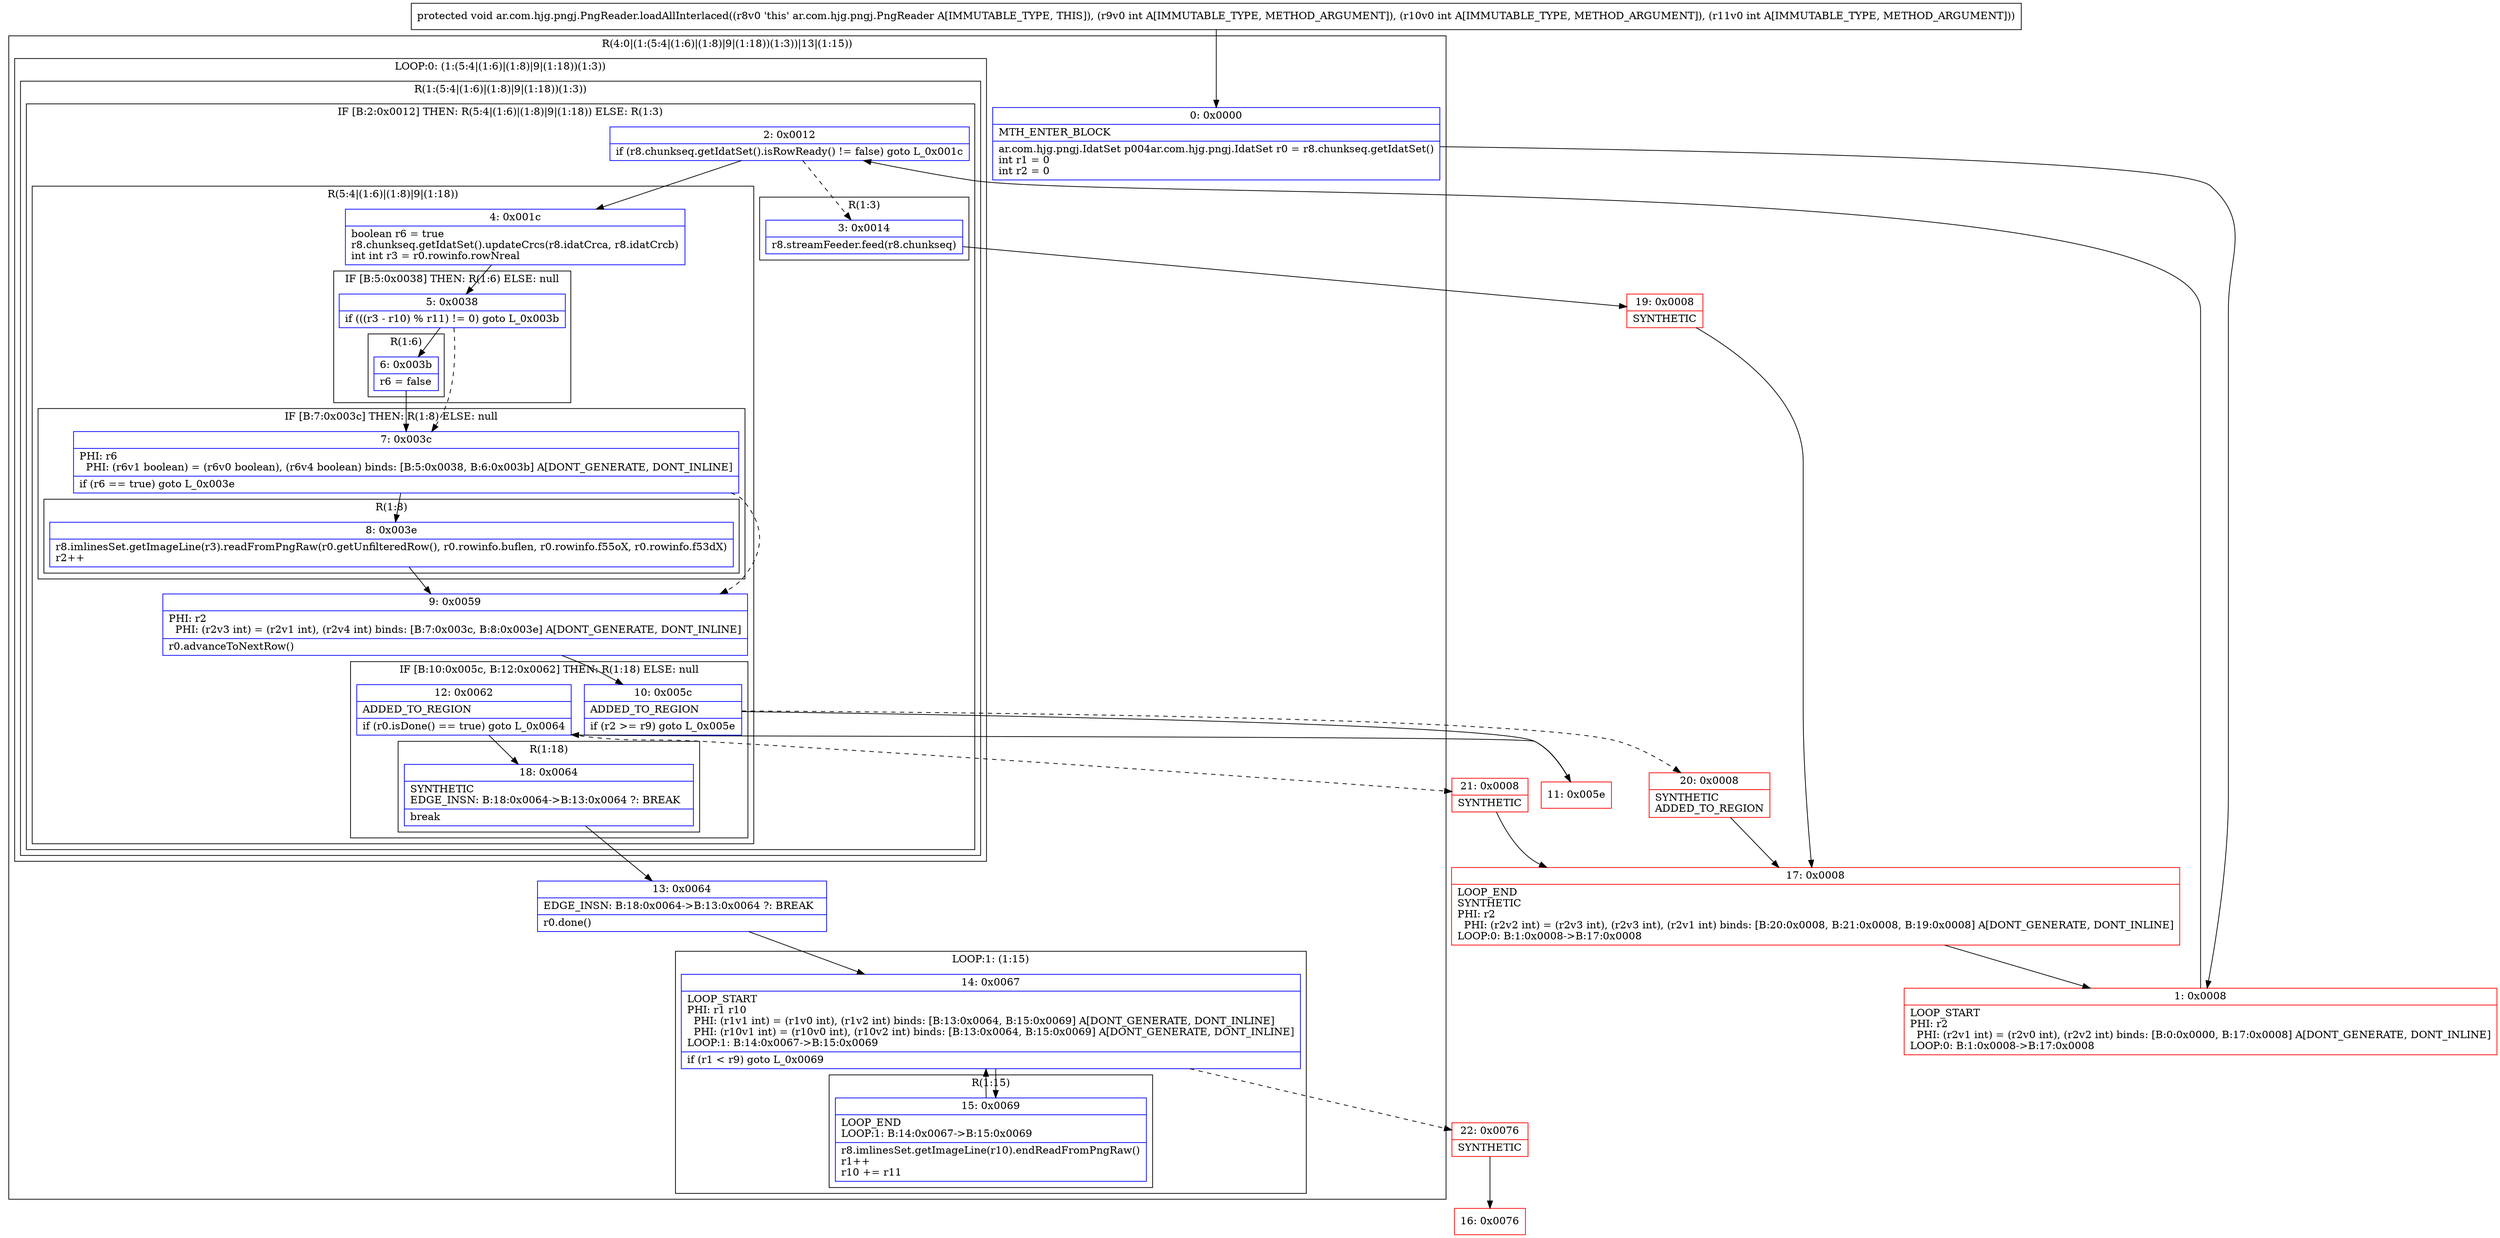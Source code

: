 digraph "CFG forar.com.hjg.pngj.PngReader.loadAllInterlaced(III)V" {
subgraph cluster_Region_1992537983 {
label = "R(4:0|(1:(5:4|(1:6)|(1:8)|9|(1:18))(1:3))|13|(1:15))";
node [shape=record,color=blue];
Node_0 [shape=record,label="{0\:\ 0x0000|MTH_ENTER_BLOCK\l|ar.com.hjg.pngj.IdatSet p004ar.com.hjg.pngj.IdatSet r0 = r8.chunkseq.getIdatSet()\lint r1 = 0\lint r2 = 0\l}"];
subgraph cluster_LoopRegion_811979696 {
label = "LOOP:0: (1:(5:4|(1:6)|(1:8)|9|(1:18))(1:3))";
node [shape=record,color=blue];
subgraph cluster_Region_1532320012 {
label = "R(1:(5:4|(1:6)|(1:8)|9|(1:18))(1:3))";
node [shape=record,color=blue];
subgraph cluster_IfRegion_1060253679 {
label = "IF [B:2:0x0012] THEN: R(5:4|(1:6)|(1:8)|9|(1:18)) ELSE: R(1:3)";
node [shape=record,color=blue];
Node_2 [shape=record,label="{2\:\ 0x0012|if (r8.chunkseq.getIdatSet().isRowReady() != false) goto L_0x001c\l}"];
subgraph cluster_Region_2106157475 {
label = "R(5:4|(1:6)|(1:8)|9|(1:18))";
node [shape=record,color=blue];
Node_4 [shape=record,label="{4\:\ 0x001c|boolean r6 = true\lr8.chunkseq.getIdatSet().updateCrcs(r8.idatCrca, r8.idatCrcb)\lint int r3 = r0.rowinfo.rowNreal\l}"];
subgraph cluster_IfRegion_600348623 {
label = "IF [B:5:0x0038] THEN: R(1:6) ELSE: null";
node [shape=record,color=blue];
Node_5 [shape=record,label="{5\:\ 0x0038|if (((r3 \- r10) % r11) != 0) goto L_0x003b\l}"];
subgraph cluster_Region_1370027568 {
label = "R(1:6)";
node [shape=record,color=blue];
Node_6 [shape=record,label="{6\:\ 0x003b|r6 = false\l}"];
}
}
subgraph cluster_IfRegion_1275537962 {
label = "IF [B:7:0x003c] THEN: R(1:8) ELSE: null";
node [shape=record,color=blue];
Node_7 [shape=record,label="{7\:\ 0x003c|PHI: r6 \l  PHI: (r6v1 boolean) = (r6v0 boolean), (r6v4 boolean) binds: [B:5:0x0038, B:6:0x003b] A[DONT_GENERATE, DONT_INLINE]\l|if (r6 == true) goto L_0x003e\l}"];
subgraph cluster_Region_1357678781 {
label = "R(1:8)";
node [shape=record,color=blue];
Node_8 [shape=record,label="{8\:\ 0x003e|r8.imlinesSet.getImageLine(r3).readFromPngRaw(r0.getUnfilteredRow(), r0.rowinfo.buflen, r0.rowinfo.f55oX, r0.rowinfo.f53dX)\lr2++\l}"];
}
}
Node_9 [shape=record,label="{9\:\ 0x0059|PHI: r2 \l  PHI: (r2v3 int) = (r2v1 int), (r2v4 int) binds: [B:7:0x003c, B:8:0x003e] A[DONT_GENERATE, DONT_INLINE]\l|r0.advanceToNextRow()\l}"];
subgraph cluster_IfRegion_953466059 {
label = "IF [B:10:0x005c, B:12:0x0062] THEN: R(1:18) ELSE: null";
node [shape=record,color=blue];
Node_10 [shape=record,label="{10\:\ 0x005c|ADDED_TO_REGION\l|if (r2 \>= r9) goto L_0x005e\l}"];
Node_12 [shape=record,label="{12\:\ 0x0062|ADDED_TO_REGION\l|if (r0.isDone() == true) goto L_0x0064\l}"];
subgraph cluster_Region_1874826569 {
label = "R(1:18)";
node [shape=record,color=blue];
Node_18 [shape=record,label="{18\:\ 0x0064|SYNTHETIC\lEDGE_INSN: B:18:0x0064\-\>B:13:0x0064 ?: BREAK  \l|break\l}"];
}
}
}
subgraph cluster_Region_1901667165 {
label = "R(1:3)";
node [shape=record,color=blue];
Node_3 [shape=record,label="{3\:\ 0x0014|r8.streamFeeder.feed(r8.chunkseq)\l}"];
}
}
}
}
Node_13 [shape=record,label="{13\:\ 0x0064|EDGE_INSN: B:18:0x0064\-\>B:13:0x0064 ?: BREAK  \l|r0.done()\l}"];
subgraph cluster_LoopRegion_1706369883 {
label = "LOOP:1: (1:15)";
node [shape=record,color=blue];
Node_14 [shape=record,label="{14\:\ 0x0067|LOOP_START\lPHI: r1 r10 \l  PHI: (r1v1 int) = (r1v0 int), (r1v2 int) binds: [B:13:0x0064, B:15:0x0069] A[DONT_GENERATE, DONT_INLINE]\l  PHI: (r10v1 int) = (r10v0 int), (r10v2 int) binds: [B:13:0x0064, B:15:0x0069] A[DONT_GENERATE, DONT_INLINE]\lLOOP:1: B:14:0x0067\-\>B:15:0x0069\l|if (r1 \< r9) goto L_0x0069\l}"];
subgraph cluster_Region_1397198049 {
label = "R(1:15)";
node [shape=record,color=blue];
Node_15 [shape=record,label="{15\:\ 0x0069|LOOP_END\lLOOP:1: B:14:0x0067\-\>B:15:0x0069\l|r8.imlinesSet.getImageLine(r10).endReadFromPngRaw()\lr1++\lr10 += r11\l}"];
}
}
}
Node_1 [shape=record,color=red,label="{1\:\ 0x0008|LOOP_START\lPHI: r2 \l  PHI: (r2v1 int) = (r2v0 int), (r2v2 int) binds: [B:0:0x0000, B:17:0x0008] A[DONT_GENERATE, DONT_INLINE]\lLOOP:0: B:1:0x0008\-\>B:17:0x0008\l}"];
Node_11 [shape=record,color=red,label="{11\:\ 0x005e}"];
Node_16 [shape=record,color=red,label="{16\:\ 0x0076}"];
Node_17 [shape=record,color=red,label="{17\:\ 0x0008|LOOP_END\lSYNTHETIC\lPHI: r2 \l  PHI: (r2v2 int) = (r2v3 int), (r2v3 int), (r2v1 int) binds: [B:20:0x0008, B:21:0x0008, B:19:0x0008] A[DONT_GENERATE, DONT_INLINE]\lLOOP:0: B:1:0x0008\-\>B:17:0x0008\l}"];
Node_19 [shape=record,color=red,label="{19\:\ 0x0008|SYNTHETIC\l}"];
Node_20 [shape=record,color=red,label="{20\:\ 0x0008|SYNTHETIC\lADDED_TO_REGION\l}"];
Node_21 [shape=record,color=red,label="{21\:\ 0x0008|SYNTHETIC\l}"];
Node_22 [shape=record,color=red,label="{22\:\ 0x0076|SYNTHETIC\l}"];
MethodNode[shape=record,label="{protected void ar.com.hjg.pngj.PngReader.loadAllInterlaced((r8v0 'this' ar.com.hjg.pngj.PngReader A[IMMUTABLE_TYPE, THIS]), (r9v0 int A[IMMUTABLE_TYPE, METHOD_ARGUMENT]), (r10v0 int A[IMMUTABLE_TYPE, METHOD_ARGUMENT]), (r11v0 int A[IMMUTABLE_TYPE, METHOD_ARGUMENT])) }"];
MethodNode -> Node_0;
Node_0 -> Node_1;
Node_2 -> Node_3[style=dashed];
Node_2 -> Node_4;
Node_4 -> Node_5;
Node_5 -> Node_6;
Node_5 -> Node_7[style=dashed];
Node_6 -> Node_7;
Node_7 -> Node_8;
Node_7 -> Node_9[style=dashed];
Node_8 -> Node_9;
Node_9 -> Node_10;
Node_10 -> Node_11;
Node_10 -> Node_20[style=dashed];
Node_12 -> Node_18;
Node_12 -> Node_21[style=dashed];
Node_18 -> Node_13;
Node_3 -> Node_19;
Node_13 -> Node_14;
Node_14 -> Node_15;
Node_14 -> Node_22[style=dashed];
Node_15 -> Node_14;
Node_1 -> Node_2;
Node_11 -> Node_12;
Node_17 -> Node_1;
Node_19 -> Node_17;
Node_20 -> Node_17;
Node_21 -> Node_17;
Node_22 -> Node_16;
}

